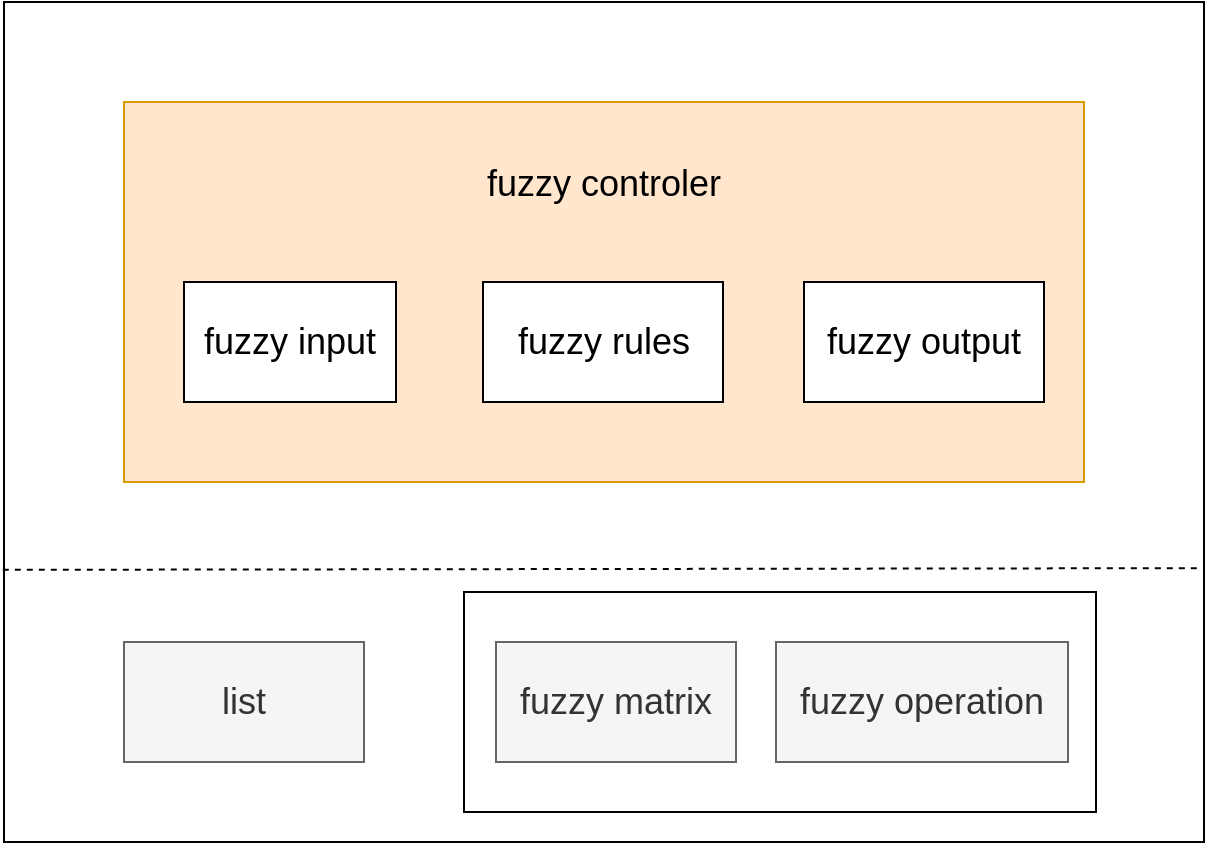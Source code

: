 <mxfile version="17.4.2" type="device"><diagram id="ADjVMAwTj2S0KjYqs1K8" name="第 1 页"><mxGraphModel dx="1102" dy="865" grid="1" gridSize="10" guides="1" tooltips="1" connect="1" arrows="1" fold="1" page="1" pageScale="1" pageWidth="827" pageHeight="1169" math="0" shadow="0"><root><mxCell id="0"/><mxCell id="1" parent="0"/><mxCell id="ein8mOKC01onxxytcUEt-1" value="" style="rounded=0;whiteSpace=wrap;html=1;fontSize=18;" parent="1" vertex="1"><mxGeometry x="114" y="300" width="600" height="420" as="geometry"/></mxCell><mxCell id="ein8mOKC01onxxytcUEt-2" value="list" style="rounded=0;whiteSpace=wrap;html=1;fillColor=#f5f5f5;fontColor=#333333;strokeColor=#666666;fontSize=18;" parent="1" vertex="1"><mxGeometry x="174" y="620" width="120" height="60" as="geometry"/></mxCell><mxCell id="ein8mOKC01onxxytcUEt-4" value="" style="rounded=0;whiteSpace=wrap;html=1;fontSize=18;" parent="1" vertex="1"><mxGeometry x="344" y="595" width="316" height="110" as="geometry"/></mxCell><mxCell id="ein8mOKC01onxxytcUEt-5" value="fuzzy matrix" style="rounded=0;whiteSpace=wrap;html=1;fillColor=#f5f5f5;fontColor=#333333;strokeColor=#666666;fontSize=18;" parent="1" vertex="1"><mxGeometry x="360" y="620" width="120" height="60" as="geometry"/></mxCell><mxCell id="ein8mOKC01onxxytcUEt-6" value="fuzzy operation" style="rounded=0;whiteSpace=wrap;html=1;fillColor=#f5f5f5;fontColor=#333333;strokeColor=#666666;fontSize=18;" parent="1" vertex="1"><mxGeometry x="500" y="620" width="146" height="60" as="geometry"/></mxCell><mxCell id="ein8mOKC01onxxytcUEt-7" value="" style="endArrow=none;dashed=1;html=1;rounded=0;fontSize=18;entryX=0.998;entryY=0.674;entryDx=0;entryDy=0;entryPerimeter=0;exitX=-0.001;exitY=0.676;exitDx=0;exitDy=0;exitPerimeter=0;" parent="1" source="ein8mOKC01onxxytcUEt-1" target="ein8mOKC01onxxytcUEt-1" edge="1"><mxGeometry width="50" height="50" relative="1" as="geometry"><mxPoint x="130" y="580" as="sourcePoint"/><mxPoint x="110" y="530" as="targetPoint"/></mxGeometry></mxCell><mxCell id="MxBDq0cuDkgkIQbmbnKf-1" value="&lt;span&gt;fuzzy controler&lt;br&gt;&lt;br&gt;&lt;br&gt;&lt;br&gt;&lt;br&gt;&lt;br&gt;&lt;/span&gt;" style="rounded=0;whiteSpace=wrap;html=1;fontSize=18;fillColor=#ffe6cc;strokeColor=#d79b00;" parent="1" vertex="1"><mxGeometry x="174" y="350" width="480" height="190" as="geometry"/></mxCell><mxCell id="MxBDq0cuDkgkIQbmbnKf-3" value="fuzzy input" style="rounded=0;whiteSpace=wrap;html=1;fontSize=18;" parent="1" vertex="1"><mxGeometry x="204" y="440" width="106" height="60" as="geometry"/></mxCell><mxCell id="MxBDq0cuDkgkIQbmbnKf-5" value="fuzzy output" style="rounded=0;whiteSpace=wrap;html=1;fontSize=18;" parent="1" vertex="1"><mxGeometry x="514" y="440" width="120" height="60" as="geometry"/></mxCell><mxCell id="-3Fk-pDfF0jUDWpGx5U8-1" value="fuzzy rules" style="rounded=0;whiteSpace=wrap;html=1;fontSize=18;" vertex="1" parent="1"><mxGeometry x="353.5" y="440" width="120" height="60" as="geometry"/></mxCell></root></mxGraphModel></diagram></mxfile>